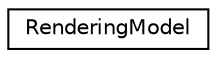 digraph "Graphical Class Hierarchy"
{
  edge [fontname="Helvetica",fontsize="10",labelfontname="Helvetica",labelfontsize="10"];
  node [fontname="Helvetica",fontsize="10",shape=record];
  rankdir="LR";
  Node1 [label="RenderingModel",height=0.2,width=0.4,color="black", fillcolor="white", style="filled",URL="$struct_rendering_model.html"];
}

